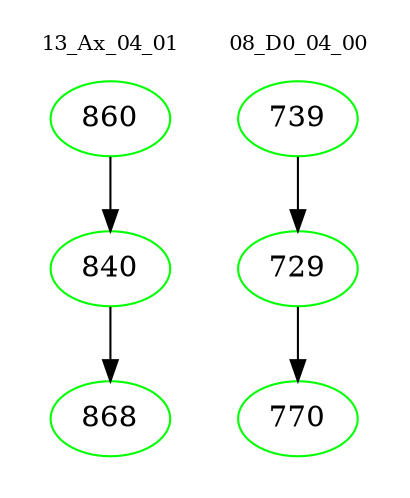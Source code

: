 digraph{
subgraph cluster_0 {
color = white
label = "13_Ax_04_01";
fontsize=10;
T0_860 [label="860", color="green"]
T0_860 -> T0_840 [color="black"]
T0_840 [label="840", color="green"]
T0_840 -> T0_868 [color="black"]
T0_868 [label="868", color="green"]
}
subgraph cluster_1 {
color = white
label = "08_D0_04_00";
fontsize=10;
T1_739 [label="739", color="green"]
T1_739 -> T1_729 [color="black"]
T1_729 [label="729", color="green"]
T1_729 -> T1_770 [color="black"]
T1_770 [label="770", color="green"]
}
}

